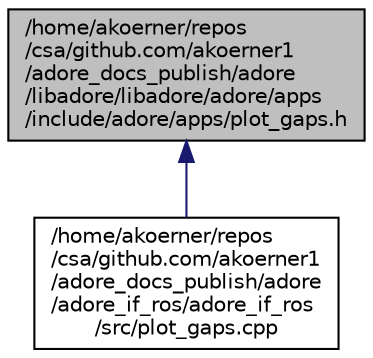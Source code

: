 digraph "/home/akoerner/repos/csa/github.com/akoerner1/adore_docs_publish/adore/libadore/libadore/adore/apps/include/adore/apps/plot_gaps.h"
{
 // LATEX_PDF_SIZE
  edge [fontname="Helvetica",fontsize="10",labelfontname="Helvetica",labelfontsize="10"];
  node [fontname="Helvetica",fontsize="10",shape=record];
  Node1 [label="/home/akoerner/repos\l/csa/github.com/akoerner1\l/adore_docs_publish/adore\l/libadore/libadore/adore/apps\l/include/adore/apps/plot_gaps.h",height=0.2,width=0.4,color="black", fillcolor="grey75", style="filled", fontcolor="black",tooltip=" "];
  Node1 -> Node2 [dir="back",color="midnightblue",fontsize="10",style="solid",fontname="Helvetica"];
  Node2 [label="/home/akoerner/repos\l/csa/github.com/akoerner1\l/adore_docs_publish/adore\l/adore_if_ros/adore_if_ros\l/src/plot_gaps.cpp",height=0.2,width=0.4,color="black", fillcolor="white", style="filled",URL="$plot__gaps_8cpp.html",tooltip=" "];
}
